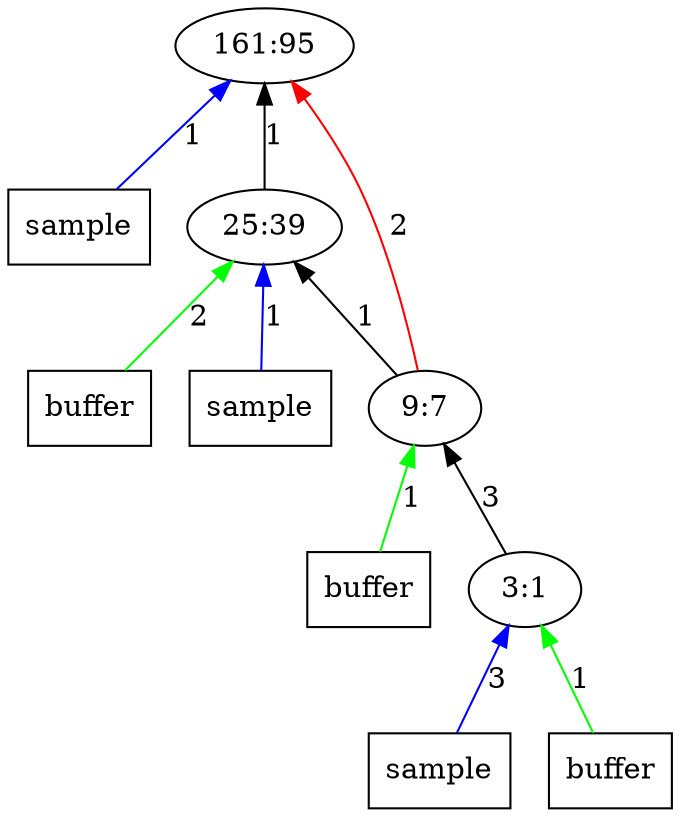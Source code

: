 digraph Tree{
	rankdir="BT"
	x11 -> 1 [label = "1", color = "blue"];
	x11 [label = "sample", shape = "box"];
	1 [label = "161:95"];
	x22 -> 2 [label = "2", color = "green"];
	x22 [label = "buffer", shape = "box"];
	2 -> 1 [label = "1", color = "black"];
	x21 -> 2 [label = "1", color = "blue"];
	x21 [label = "sample", shape = "box"];
	2 [label = "25:39"];
	x32 -> 3 [label = "1", color = "green"];
	x32 [label = "buffer", shape = "box"];
	3 -> 1 [label = "2", color = "red"];
	3 -> 2 [label = "1", color = "black"];
	3 [label = "9:7"];
	4 -> 3 [label = "3", color = "black"];
	x41 -> 4 [label = "3", color = "blue"];
	x41 [label = "sample", shape = "box"];
	x42 -> 4 [label = "1", color = "green"];
	x42 [label = "buffer", shape = "box"];
	4 [label = "3:1"];
}

